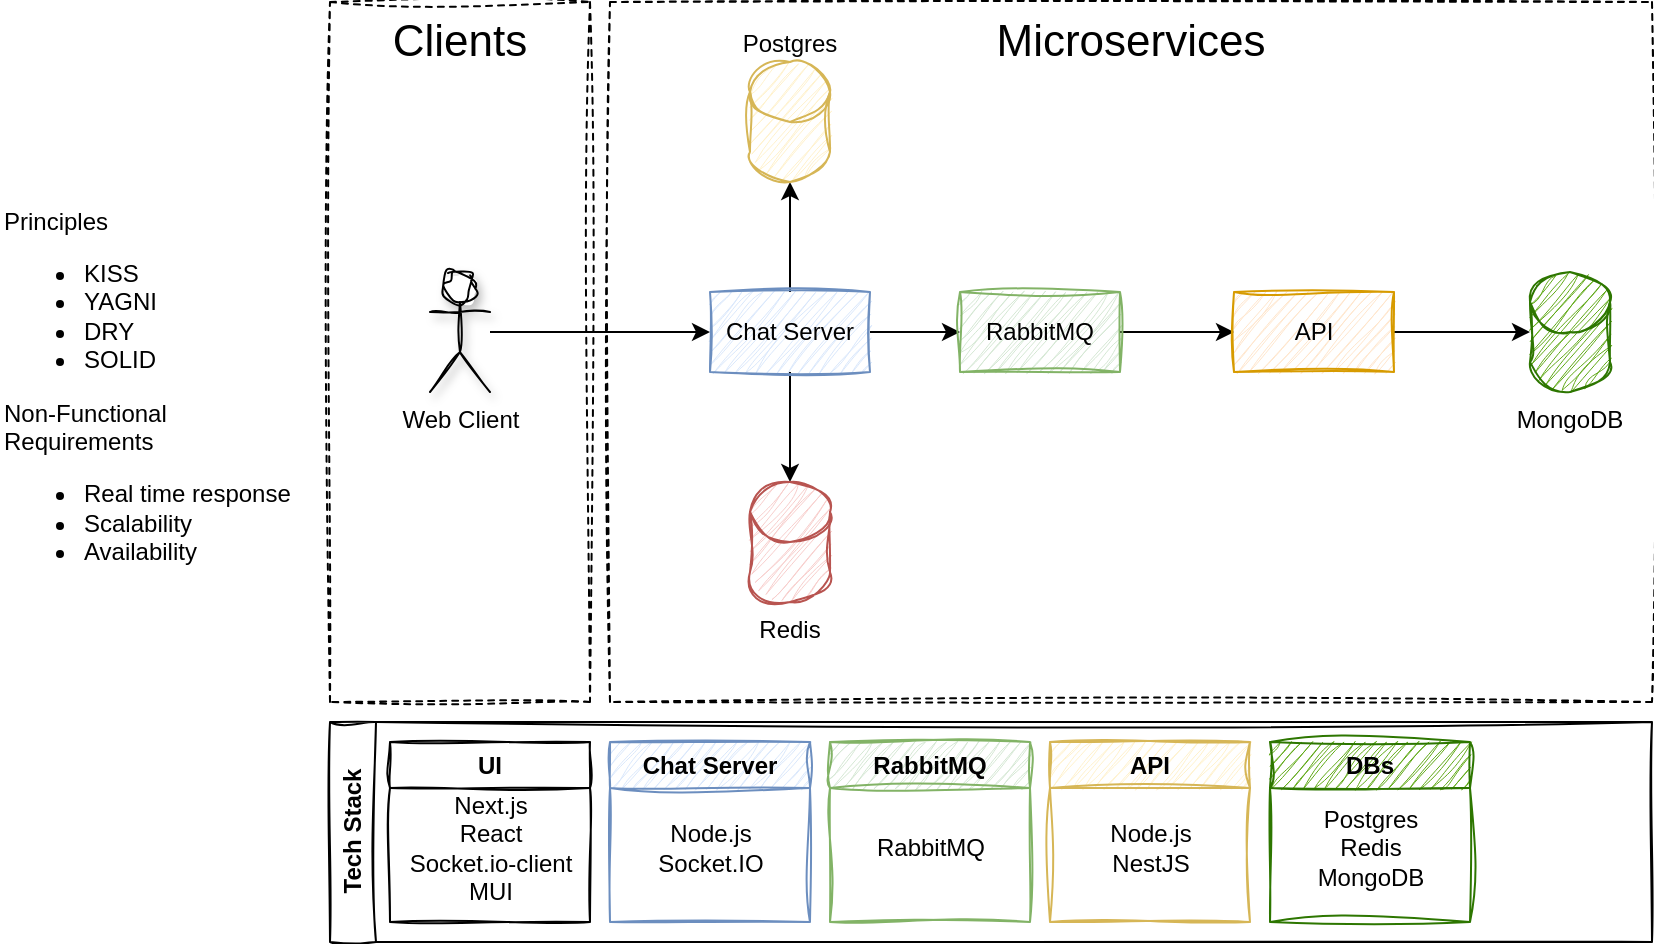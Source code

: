 <mxfile version="21.3.4" type="device">
  <diagram name="Page-1" id="IympZKjpm4HZcFhkEbwq">
    <mxGraphModel dx="1434" dy="738" grid="1" gridSize="10" guides="1" tooltips="1" connect="1" arrows="1" fold="1" page="1" pageScale="1" pageWidth="850" pageHeight="1100" math="0" shadow="0">
      <root>
        <mxCell id="0" />
        <mxCell id="1" parent="0" />
        <mxCell id="g813o5xsBX_RgM1qvGJS-1" value="&lt;font style=&quot;font-size: 22px;&quot;&gt;Clients&lt;/font&gt;" style="rounded=0;whiteSpace=wrap;html=1;sketch=1;curveFitting=1;jiggle=2;dashed=1;verticalAlign=top;" vertex="1" parent="1">
          <mxGeometry x="170" y="70" width="130" height="350" as="geometry" />
        </mxCell>
        <mxCell id="g813o5xsBX_RgM1qvGJS-2" value="Web Client" style="shape=umlActor;verticalLabelPosition=bottom;verticalAlign=top;html=1;outlineConnect=0;sketch=1;curveFitting=1;jiggle=2;shadow=1;" vertex="1" parent="1">
          <mxGeometry x="220" y="205" width="30" height="60" as="geometry" />
        </mxCell>
        <mxCell id="g813o5xsBX_RgM1qvGJS-3" value="&lt;font style=&quot;font-size: 22px;&quot;&gt;Microservices&lt;/font&gt;" style="rounded=0;whiteSpace=wrap;html=1;sketch=1;curveFitting=1;jiggle=2;glass=0;shadow=0;dashed=1;horizontal=1;verticalAlign=top;" vertex="1" parent="1">
          <mxGeometry x="310" y="70" width="521" height="350" as="geometry" />
        </mxCell>
        <mxCell id="g813o5xsBX_RgM1qvGJS-4" value="" style="edgeStyle=orthogonalEdgeStyle;rounded=0;orthogonalLoop=1;jettySize=auto;html=1;" edge="1" parent="1" source="g813o5xsBX_RgM1qvGJS-7" target="g813o5xsBX_RgM1qvGJS-8">
          <mxGeometry relative="1" as="geometry" />
        </mxCell>
        <mxCell id="g813o5xsBX_RgM1qvGJS-5" value="" style="edgeStyle=orthogonalEdgeStyle;rounded=0;orthogonalLoop=1;jettySize=auto;html=1;" edge="1" parent="1" source="g813o5xsBX_RgM1qvGJS-7" target="g813o5xsBX_RgM1qvGJS-9">
          <mxGeometry relative="1" as="geometry" />
        </mxCell>
        <mxCell id="g813o5xsBX_RgM1qvGJS-6" value="" style="edgeStyle=orthogonalEdgeStyle;rounded=0;orthogonalLoop=1;jettySize=auto;html=1;" edge="1" parent="1" source="g813o5xsBX_RgM1qvGJS-7" target="g813o5xsBX_RgM1qvGJS-11">
          <mxGeometry relative="1" as="geometry" />
        </mxCell>
        <mxCell id="g813o5xsBX_RgM1qvGJS-7" value="Chat Server" style="rounded=0;whiteSpace=wrap;html=1;sketch=1;curveFitting=1;jiggle=2;fillColor=#dae8fc;strokeColor=#6c8ebf;" vertex="1" parent="1">
          <mxGeometry x="360" y="215" width="80" height="40" as="geometry" />
        </mxCell>
        <mxCell id="g813o5xsBX_RgM1qvGJS-8" value="Postgres" style="shape=cylinder3;whiteSpace=wrap;html=1;boundedLbl=1;backgroundOutline=1;size=15;verticalAlign=bottom;spacingBottom=0;labelPosition=center;verticalLabelPosition=top;align=center;fillColor=#fff2cc;strokeColor=#d6b656;sketch=1;curveFitting=1;jiggle=2;" vertex="1" parent="1">
          <mxGeometry x="380" y="100" width="40" height="60" as="geometry" />
        </mxCell>
        <mxCell id="g813o5xsBX_RgM1qvGJS-9" value="Redis" style="shape=cylinder3;whiteSpace=wrap;html=1;boundedLbl=1;backgroundOutline=1;size=15;verticalAlign=top;spacingBottom=0;labelPosition=center;verticalLabelPosition=bottom;align=center;fillColor=#f8cecc;strokeColor=#b85450;sketch=1;curveFitting=1;jiggle=2;" vertex="1" parent="1">
          <mxGeometry x="380" y="310" width="40" height="60" as="geometry" />
        </mxCell>
        <mxCell id="g813o5xsBX_RgM1qvGJS-10" value="" style="edgeStyle=orthogonalEdgeStyle;rounded=0;orthogonalLoop=1;jettySize=auto;html=1;" edge="1" parent="1" source="g813o5xsBX_RgM1qvGJS-11" target="g813o5xsBX_RgM1qvGJS-14">
          <mxGeometry relative="1" as="geometry" />
        </mxCell>
        <mxCell id="g813o5xsBX_RgM1qvGJS-11" value="RabbitMQ" style="rounded=0;whiteSpace=wrap;html=1;sketch=1;curveFitting=1;jiggle=2;fillColor=#d5e8d4;strokeColor=#82b366;" vertex="1" parent="1">
          <mxGeometry x="485" y="215" width="80" height="40" as="geometry" />
        </mxCell>
        <mxCell id="g813o5xsBX_RgM1qvGJS-12" value="" style="edgeStyle=orthogonalEdgeStyle;rounded=0;orthogonalLoop=1;jettySize=auto;html=1;" edge="1" parent="1" source="g813o5xsBX_RgM1qvGJS-2" target="g813o5xsBX_RgM1qvGJS-7">
          <mxGeometry relative="1" as="geometry" />
        </mxCell>
        <mxCell id="g813o5xsBX_RgM1qvGJS-13" value="" style="edgeStyle=orthogonalEdgeStyle;rounded=0;orthogonalLoop=1;jettySize=auto;html=1;" edge="1" parent="1" source="g813o5xsBX_RgM1qvGJS-14" target="g813o5xsBX_RgM1qvGJS-15">
          <mxGeometry relative="1" as="geometry" />
        </mxCell>
        <mxCell id="g813o5xsBX_RgM1qvGJS-14" value="API" style="rounded=0;whiteSpace=wrap;html=1;sketch=1;curveFitting=1;jiggle=2;fillColor=#ffe6cc;strokeColor=#d79b00;" vertex="1" parent="1">
          <mxGeometry x="622" y="215" width="80" height="40" as="geometry" />
        </mxCell>
        <mxCell id="g813o5xsBX_RgM1qvGJS-15" value="MongoDB" style="shape=cylinder3;whiteSpace=wrap;html=1;boundedLbl=1;backgroundOutline=1;size=15;verticalAlign=top;spacingBottom=0;labelPosition=center;verticalLabelPosition=bottom;align=center;fillColor=#60a917;strokeColor=#2D7600;sketch=1;curveFitting=1;jiggle=2;fontColor=#000000;" vertex="1" parent="1">
          <mxGeometry x="770" y="205" width="40" height="60" as="geometry" />
        </mxCell>
        <mxCell id="g813o5xsBX_RgM1qvGJS-16" value="Tech Stack" style="swimlane;horizontal=0;whiteSpace=wrap;html=1;sketch=1;curveFitting=1;jiggle=2;" vertex="1" parent="1">
          <mxGeometry x="170" y="430" width="661" height="110" as="geometry" />
        </mxCell>
        <mxCell id="g813o5xsBX_RgM1qvGJS-17" value="UI" style="swimlane;whiteSpace=wrap;html=1;sketch=1;curveFitting=1;jiggle=2;" vertex="1" parent="g813o5xsBX_RgM1qvGJS-16">
          <mxGeometry x="30" y="10" width="100" height="90" as="geometry" />
        </mxCell>
        <mxCell id="g813o5xsBX_RgM1qvGJS-18" value="Next.js&lt;br&gt;React&lt;br&gt;Socket.io-client&lt;br&gt;MUI" style="text;html=1;align=center;verticalAlign=middle;resizable=0;points=[];autosize=1;strokeColor=none;fillColor=none;" vertex="1" parent="g813o5xsBX_RgM1qvGJS-17">
          <mxGeometry y="18" width="100" height="70" as="geometry" />
        </mxCell>
        <mxCell id="g813o5xsBX_RgM1qvGJS-19" value="Chat Server" style="swimlane;whiteSpace=wrap;html=1;sketch=1;curveFitting=1;jiggle=2;fillColor=#dae8fc;strokeColor=#6c8ebf;" vertex="1" parent="g813o5xsBX_RgM1qvGJS-16">
          <mxGeometry x="140" y="10" width="100" height="90" as="geometry" />
        </mxCell>
        <mxCell id="g813o5xsBX_RgM1qvGJS-20" value="Node.js&lt;br&gt;Socket.IO" style="text;html=1;align=center;verticalAlign=middle;resizable=0;points=[];autosize=1;strokeColor=none;fillColor=none;" vertex="1" parent="g813o5xsBX_RgM1qvGJS-19">
          <mxGeometry x="10" y="33" width="80" height="40" as="geometry" />
        </mxCell>
        <mxCell id="g813o5xsBX_RgM1qvGJS-21" value="RabbitMQ" style="swimlane;whiteSpace=wrap;html=1;sketch=1;curveFitting=1;jiggle=2;fillColor=#d5e8d4;strokeColor=#82b366;" vertex="1" parent="g813o5xsBX_RgM1qvGJS-16">
          <mxGeometry x="250" y="10" width="100" height="90" as="geometry" />
        </mxCell>
        <mxCell id="g813o5xsBX_RgM1qvGJS-22" value="RabbitMQ" style="text;html=1;align=center;verticalAlign=middle;resizable=0;points=[];autosize=1;strokeColor=none;fillColor=none;" vertex="1" parent="g813o5xsBX_RgM1qvGJS-21">
          <mxGeometry x="10" y="38" width="80" height="30" as="geometry" />
        </mxCell>
        <mxCell id="g813o5xsBX_RgM1qvGJS-23" value="API" style="swimlane;whiteSpace=wrap;html=1;sketch=1;curveFitting=1;jiggle=2;fillColor=#fff2cc;strokeColor=#d6b656;" vertex="1" parent="g813o5xsBX_RgM1qvGJS-16">
          <mxGeometry x="360" y="10" width="100" height="90" as="geometry" />
        </mxCell>
        <mxCell id="g813o5xsBX_RgM1qvGJS-24" value="Node.js&lt;br&gt;NestJS" style="text;html=1;align=center;verticalAlign=middle;resizable=0;points=[];autosize=1;strokeColor=none;fillColor=none;" vertex="1" parent="g813o5xsBX_RgM1qvGJS-23">
          <mxGeometry x="20" y="33" width="60" height="40" as="geometry" />
        </mxCell>
        <mxCell id="g813o5xsBX_RgM1qvGJS-25" value="DBs" style="swimlane;whiteSpace=wrap;html=1;sketch=1;curveFitting=1;jiggle=2;fillColor=#60a917;fontColor=#000000;strokeColor=#2D7600;" vertex="1" parent="g813o5xsBX_RgM1qvGJS-16">
          <mxGeometry x="470" y="10" width="100" height="90" as="geometry" />
        </mxCell>
        <mxCell id="g813o5xsBX_RgM1qvGJS-26" value="Postgres&lt;br&gt;Redis&lt;br&gt;MongoDB" style="text;html=1;align=center;verticalAlign=middle;resizable=0;points=[];autosize=1;strokeColor=none;fillColor=none;" vertex="1" parent="g813o5xsBX_RgM1qvGJS-25">
          <mxGeometry x="10" y="23" width="80" height="60" as="geometry" />
        </mxCell>
        <mxCell id="g813o5xsBX_RgM1qvGJS-27" value="Principles&lt;br&gt;&lt;ul&gt;&lt;li&gt;KISS&lt;/li&gt;&lt;li&gt;YAGNI&lt;/li&gt;&lt;li&gt;DRY&lt;/li&gt;&lt;li&gt;SOLID&lt;/li&gt;&lt;/ul&gt;&lt;div&gt;Non-Functional&amp;nbsp;&lt;/div&gt;&lt;div&gt;Requirements&lt;/div&gt;&lt;div&gt;&lt;ul&gt;&lt;li&gt;&lt;span style=&quot;background-color: initial;&quot;&gt;Real time response&lt;/span&gt;&lt;/li&gt;&lt;li&gt;Scalability&lt;/li&gt;&lt;li&gt;Availability&lt;/li&gt;&lt;/ul&gt;&lt;/div&gt;" style="text;html=1;align=left;verticalAlign=middle;resizable=0;points=[];autosize=1;strokeColor=none;fillColor=none;" vertex="1" parent="1">
          <mxGeometry x="5" y="163" width="170" height="210" as="geometry" />
        </mxCell>
      </root>
    </mxGraphModel>
  </diagram>
</mxfile>

